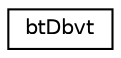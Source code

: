 digraph "Graphical Class Hierarchy"
{
  edge [fontname="Helvetica",fontsize="10",labelfontname="Helvetica",labelfontsize="10"];
  node [fontname="Helvetica",fontsize="10",shape=record];
  rankdir="LR";
  Node1 [label="btDbvt",height=0.2,width=0.4,color="black", fillcolor="white", style="filled",URL="$structbt_dbvt.html"];
}
